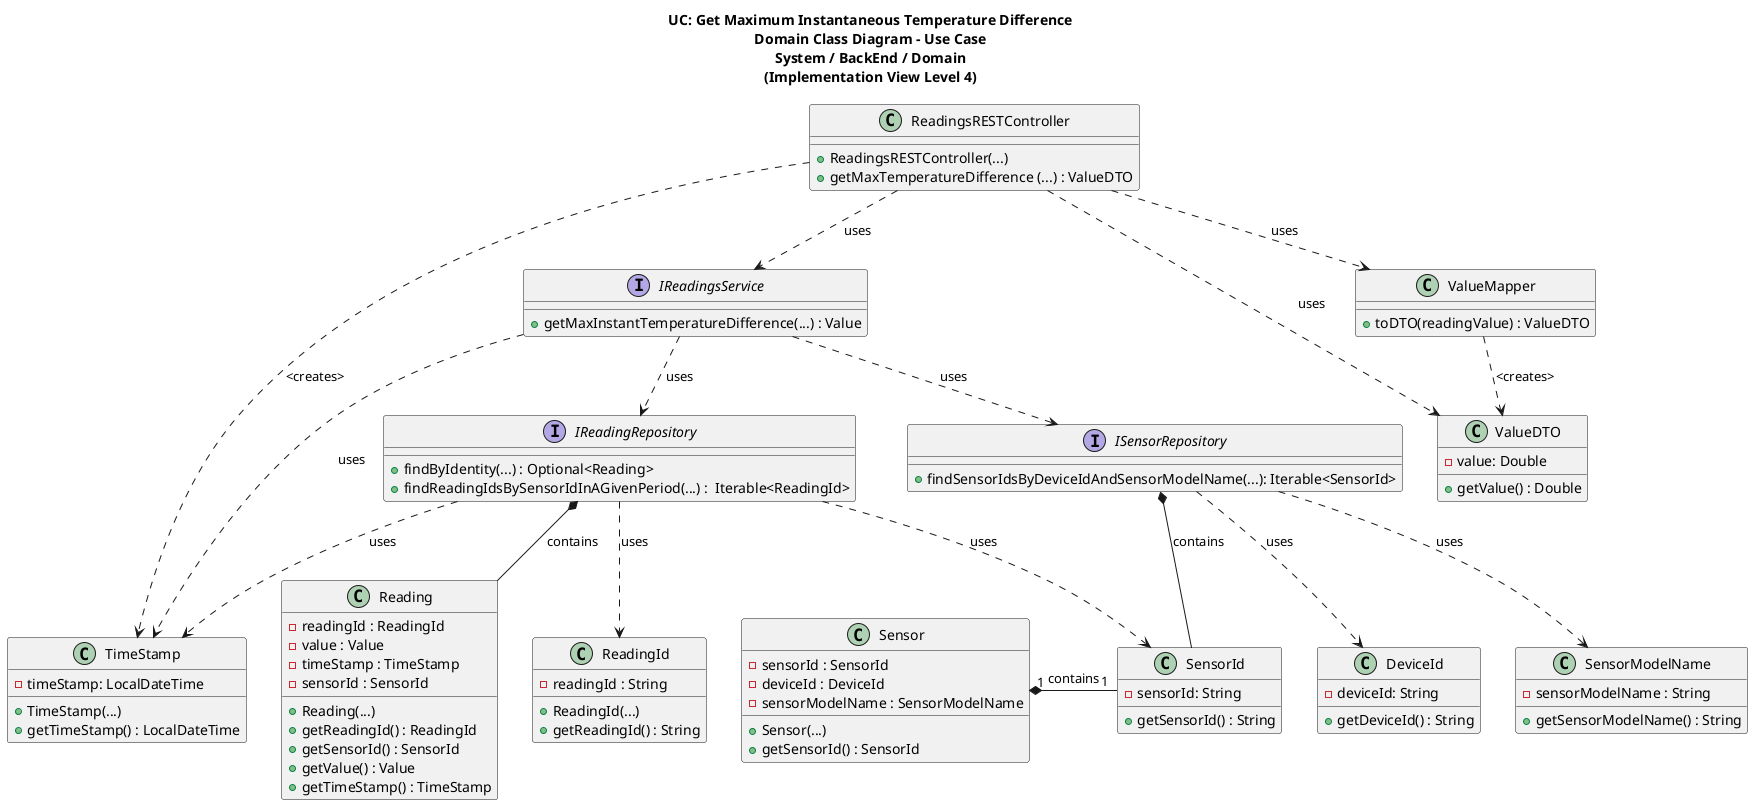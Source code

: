 @startuml

title UC: Get Maximum Instantaneous Temperature Difference\nDomain Class Diagram - Use Case\nSystem / BackEnd / Domain\n(Implementation View Level 4)

/'
As a Room Owner [or Power User, or Administrator], I want to get the maximum
instantaneous temperature difference between a device in the room and the outside, in a given
period
'/
class ReadingsRESTController{
+ ReadingsRESTController(...)
+ getMaxTemperatureDifference (...) : ValueDTO
}

interface IReadingsService{
+ getMaxInstantTemperatureDifference(...) : Value
}

class TimeStamp{
- timeStamp: LocalDateTime
+ TimeStamp(...)
+ getTimeStamp() : LocalDateTime
}

class DeviceId{
- deviceId: String
+ getDeviceId() : String
}

class SensorModelName{
- sensorModelName : String
+ getSensorModelName() : String
}

class SensorId{
- sensorId: String
+ getSensorId() : String
}


interface ISensorRepository{
+ findSensorIdsByDeviceIdAndSensorModelName(...): Iterable<SensorId>
}

interface IReadingRepository{
+ findByIdentity(...) : Optional<Reading>
+ findReadingIdsBySensorIdInAGivenPeriod(...) :  Iterable<ReadingId>
}

class Reading{
- readingId : ReadingId
- value : Value
- timeStamp : TimeStamp
- sensorId : SensorId
+ Reading(...)
+ getReadingId() : ReadingId
+ getSensorId() : SensorId
+ getValue() : Value
+ getTimeStamp() : TimeStamp
}

class ValueMapper{
+toDTO(readingValue) : ValueDTO
}

class ValueDTO{
- value: Double
+ getValue() : Double
}

class ReadingId{
- readingId : String
+ ReadingId(...)
+ getReadingId() : String
}

class Sensor{
- sensorId : SensorId
- deviceId : DeviceId
- sensorModelName : SensorModelName
+ Sensor(...)
+ getSensorId() : SensorId
}

ReadingsRESTController ..> IReadingsService : uses
ReadingsRESTController ..> ValueDTO : uses
ReadingsRESTController ..> ValueMapper : uses

ValueMapper ..> ValueDTO : <creates>

IReadingsService ..> ISensorRepository : uses
IReadingsService ..> IReadingRepository : uses
IReadingsService ..> TimeStamp : uses

ReadingsRESTController ..> TimeStamp : <creates>

ISensorRepository *-- SensorId : contains
ISensorRepository ..> SensorModelName : uses
IReadingRepository ..> ReadingId : uses
ISensorRepository ..> DeviceId : uses

IReadingRepository *-- Reading : contains
IReadingRepository ..> SensorId : uses
IReadingRepository ..> TimeStamp : uses

Sensor "1" *-r- "1" SensorId : contains


@enduml
